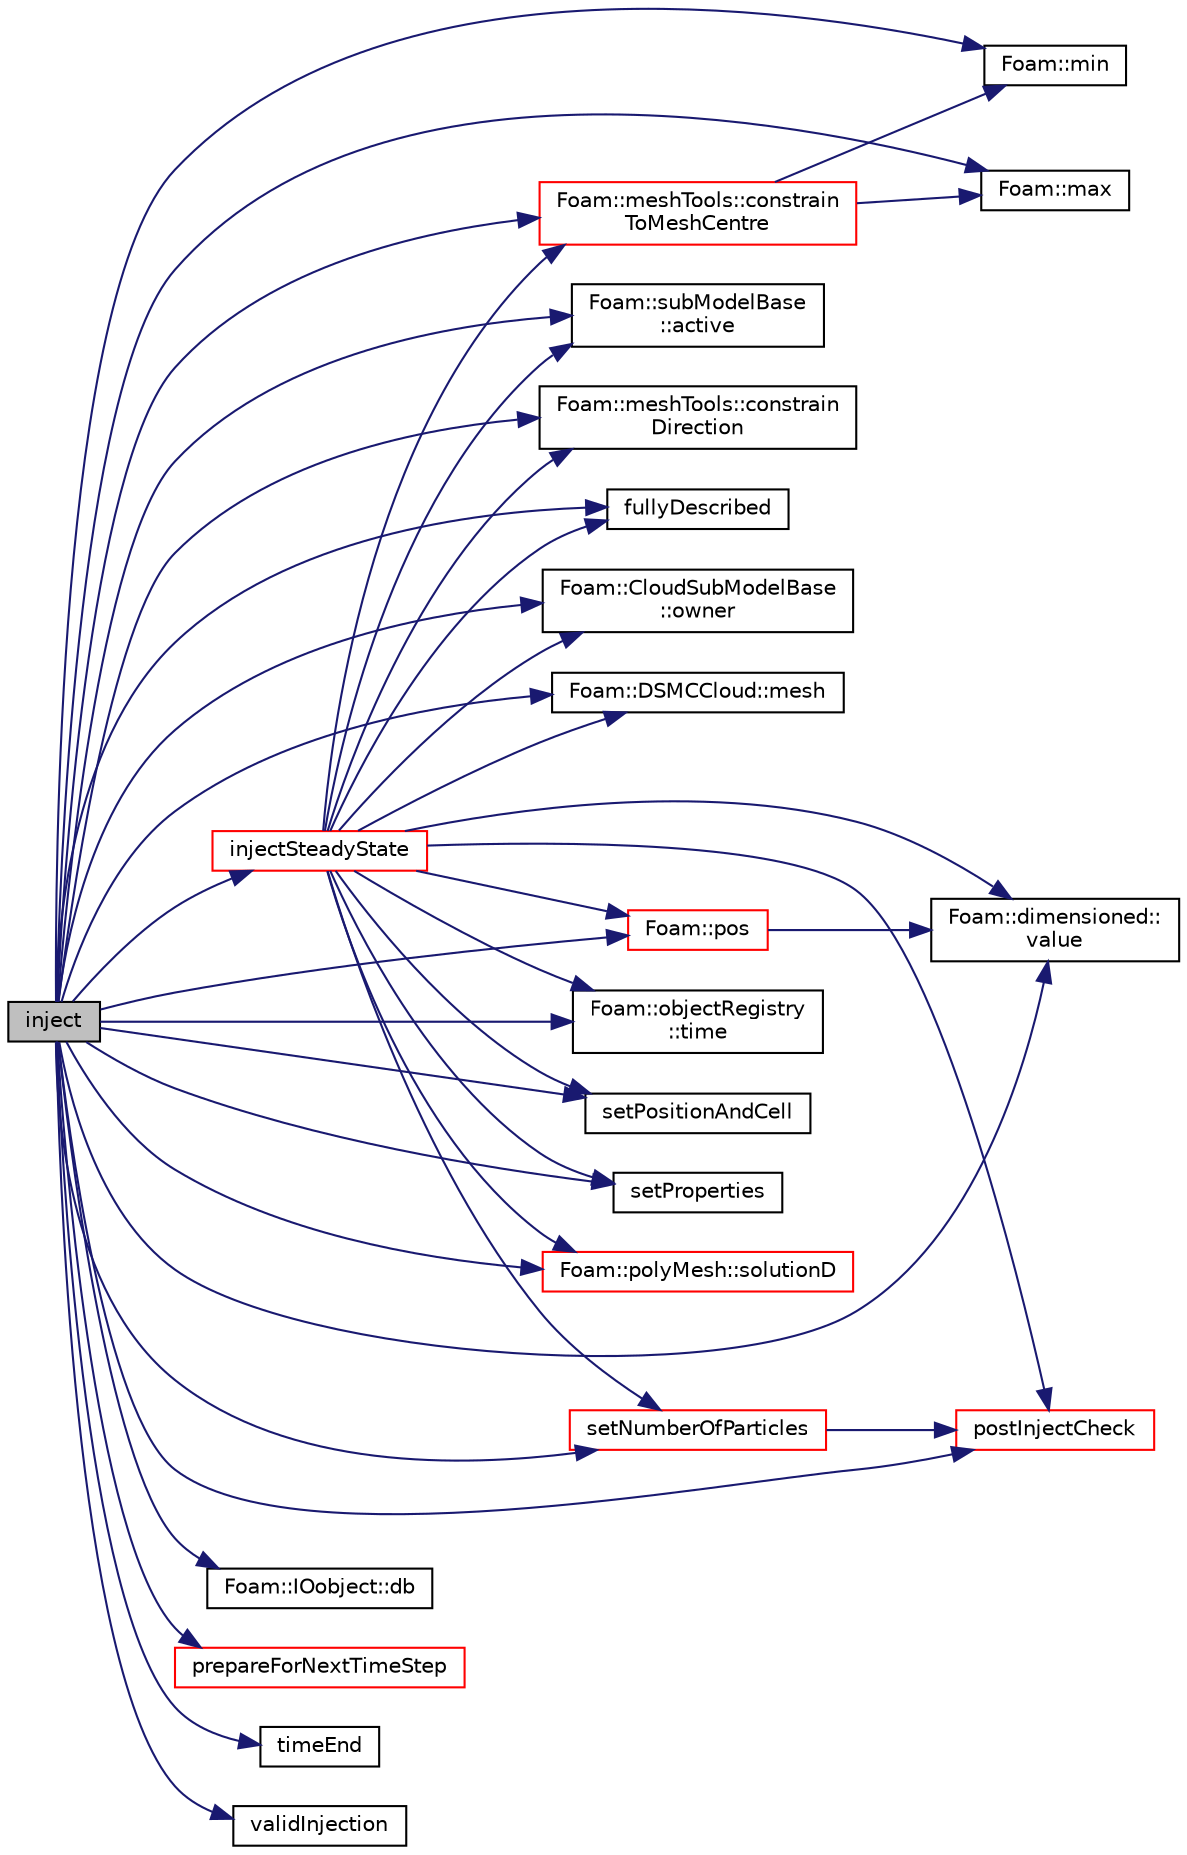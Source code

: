 digraph "inject"
{
  bgcolor="transparent";
  edge [fontname="Helvetica",fontsize="10",labelfontname="Helvetica",labelfontsize="10"];
  node [fontname="Helvetica",fontsize="10",shape=record];
  rankdir="LR";
  Node1 [label="inject",height=0.2,width=0.4,color="black", fillcolor="grey75", style="filled", fontcolor="black"];
  Node1 -> Node2 [color="midnightblue",fontsize="10",style="solid",fontname="Helvetica"];
  Node2 [label="Foam::subModelBase\l::active",height=0.2,width=0.4,color="black",URL="$a02556.html#a6fd1dc792a0b98e6530a7383d4ef3074",tooltip="Return the model &#39;active&#39; status - default active = true. "];
  Node1 -> Node3 [color="midnightblue",fontsize="10",style="solid",fontname="Helvetica"];
  Node3 [label="Foam::meshTools::constrain\lDirection",height=0.2,width=0.4,color="black",URL="$a10993.html#a05919d3e656fa4d04e9c3918d5b01b24",tooltip="Set the constrained components of directions/velocity to zero. "];
  Node1 -> Node4 [color="midnightblue",fontsize="10",style="solid",fontname="Helvetica"];
  Node4 [label="Foam::meshTools::constrain\lToMeshCentre",height=0.2,width=0.4,color="red",URL="$a10993.html#a26700ec74f3fbbdd3e210599cbaf2073",tooltip="Set the constrained components of position to mesh centre. "];
  Node4 -> Node5 [color="midnightblue",fontsize="10",style="solid",fontname="Helvetica"];
  Node5 [label="Foam::min",height=0.2,width=0.4,color="black",URL="$a10936.html#a253e112ad2d56d96230ff39ea7f442dc"];
  Node4 -> Node6 [color="midnightblue",fontsize="10",style="solid",fontname="Helvetica"];
  Node6 [label="Foam::max",height=0.2,width=0.4,color="black",URL="$a10936.html#ac993e906cf2774ae77e666bc24e81733"];
  Node1 -> Node7 [color="midnightblue",fontsize="10",style="solid",fontname="Helvetica"];
  Node7 [label="Foam::IOobject::db",height=0.2,width=0.4,color="black",URL="$a01203.html#adf469b34fcd0250cef43ac4ce3f153ab",tooltip="Return the local objectRegistry. "];
  Node1 -> Node8 [color="midnightblue",fontsize="10",style="solid",fontname="Helvetica"];
  Node8 [label="fullyDescribed",height=0.2,width=0.4,color="black",URL="$a01120.html#afae9efdd324a20a69bed731d97bdfbdb",tooltip="Flag to identify whether model fully describes the parcel. "];
  Node1 -> Node9 [color="midnightblue",fontsize="10",style="solid",fontname="Helvetica"];
  Node9 [label="injectSteadyState",height=0.2,width=0.4,color="red",URL="$a01120.html#a9c90fd504e4159250942be6d20db9095",tooltip="Main injection loop - steady-state. "];
  Node9 -> Node2 [color="midnightblue",fontsize="10",style="solid",fontname="Helvetica"];
  Node9 -> Node10 [color="midnightblue",fontsize="10",style="solid",fontname="Helvetica"];
  Node10 [label="Foam::CloudSubModelBase\l::owner",height=0.2,width=0.4,color="black",URL="$a00286.html#a6335ee485deb9e618ac66a9dc32a7a76",tooltip="Return const access to the owner cloud. "];
  Node9 -> Node11 [color="midnightblue",fontsize="10",style="solid",fontname="Helvetica"];
  Node11 [label="Foam::DSMCCloud::mesh",height=0.2,width=0.4,color="black",URL="$a00591.html#a628df3d8f239d8393610d6310eb56ad1",tooltip="Return refernce to the mesh. "];
  Node9 -> Node12 [color="midnightblue",fontsize="10",style="solid",fontname="Helvetica"];
  Node12 [label="Foam::objectRegistry\l::time",height=0.2,width=0.4,color="black",URL="$a01735.html#a48fcf6de2789aff6b430b5fc1a05693f",tooltip="Return time. "];
  Node9 -> Node13 [color="midnightblue",fontsize="10",style="solid",fontname="Helvetica"];
  Node13 [label="Foam::dimensioned::\lvalue",height=0.2,width=0.4,color="black",URL="$a00540.html#a080d3824651cfcf52f72acceec615aaa",tooltip="Return const reference to value. "];
  Node9 -> Node14 [color="midnightblue",fontsize="10",style="solid",fontname="Helvetica"];
  Node14 [label="Foam::pos",height=0.2,width=0.4,color="red",URL="$a10936.html#a09a190b59f3d01b258bca0fa964a6212"];
  Node14 -> Node13 [color="midnightblue",fontsize="10",style="solid",fontname="Helvetica"];
  Node9 -> Node15 [color="midnightblue",fontsize="10",style="solid",fontname="Helvetica"];
  Node15 [label="setPositionAndCell",height=0.2,width=0.4,color="black",URL="$a01120.html#aeb4ba2db259793c5cb30bb3230fff924",tooltip="Set the injection position and owner cell, tetFace and tetPt. "];
  Node9 -> Node4 [color="midnightblue",fontsize="10",style="solid",fontname="Helvetica"];
  Node9 -> Node16 [color="midnightblue",fontsize="10",style="solid",fontname="Helvetica"];
  Node16 [label="setProperties",height=0.2,width=0.4,color="black",URL="$a01120.html#aa15046025b0c06c9f7da925cc99796bf",tooltip="Set the parcel properties. "];
  Node9 -> Node8 [color="midnightblue",fontsize="10",style="solid",fontname="Helvetica"];
  Node9 -> Node3 [color="midnightblue",fontsize="10",style="solid",fontname="Helvetica"];
  Node9 -> Node17 [color="midnightblue",fontsize="10",style="solid",fontname="Helvetica"];
  Node17 [label="Foam::polyMesh::solutionD",height=0.2,width=0.4,color="red",URL="$a01961.html#a57a250fb03c7c3c0289ca07dfb2b383c",tooltip="Return the vector of solved-for directions in mesh. "];
  Node9 -> Node18 [color="midnightblue",fontsize="10",style="solid",fontname="Helvetica"];
  Node18 [label="setNumberOfParticles",height=0.2,width=0.4,color="red",URL="$a01120.html#a50d527210ab32e5c250fd6d77804d2f4",tooltip="Set number of particles to inject given parcel properties. "];
  Node18 -> Node19 [color="midnightblue",fontsize="10",style="solid",fontname="Helvetica"];
  Node19 [label="postInjectCheck",height=0.2,width=0.4,color="red",URL="$a01120.html#af4560e3886dd843472e7f8f0e8f8e33d",tooltip="Post injection checks. "];
  Node9 -> Node19 [color="midnightblue",fontsize="10",style="solid",fontname="Helvetica"];
  Node1 -> Node6 [color="midnightblue",fontsize="10",style="solid",fontname="Helvetica"];
  Node1 -> Node11 [color="midnightblue",fontsize="10",style="solid",fontname="Helvetica"];
  Node1 -> Node5 [color="midnightblue",fontsize="10",style="solid",fontname="Helvetica"];
  Node1 -> Node10 [color="midnightblue",fontsize="10",style="solid",fontname="Helvetica"];
  Node1 -> Node14 [color="midnightblue",fontsize="10",style="solid",fontname="Helvetica"];
  Node1 -> Node19 [color="midnightblue",fontsize="10",style="solid",fontname="Helvetica"];
  Node1 -> Node20 [color="midnightblue",fontsize="10",style="solid",fontname="Helvetica"];
  Node20 [label="prepareForNextTimeStep",height=0.2,width=0.4,color="red",URL="$a01120.html#a0726459c9d46022422d21dffbeab6fe4",tooltip="Determine properties for next time step/injection interval. "];
  Node1 -> Node18 [color="midnightblue",fontsize="10",style="solid",fontname="Helvetica"];
  Node1 -> Node15 [color="midnightblue",fontsize="10",style="solid",fontname="Helvetica"];
  Node1 -> Node16 [color="midnightblue",fontsize="10",style="solid",fontname="Helvetica"];
  Node1 -> Node17 [color="midnightblue",fontsize="10",style="solid",fontname="Helvetica"];
  Node1 -> Node12 [color="midnightblue",fontsize="10",style="solid",fontname="Helvetica"];
  Node1 -> Node21 [color="midnightblue",fontsize="10",style="solid",fontname="Helvetica"];
  Node21 [label="timeEnd",height=0.2,width=0.4,color="black",URL="$a01120.html#aa14bd21d126667e70aea13e656a26769",tooltip="Return the end-of-injection time. "];
  Node1 -> Node22 [color="midnightblue",fontsize="10",style="solid",fontname="Helvetica"];
  Node22 [label="validInjection",height=0.2,width=0.4,color="black",URL="$a01120.html#acacb4db40fa1c44ef015ec108ca8c1ee",tooltip="Additional flag to identify whether or not injection of parcelI is. "];
  Node1 -> Node13 [color="midnightblue",fontsize="10",style="solid",fontname="Helvetica"];
}
